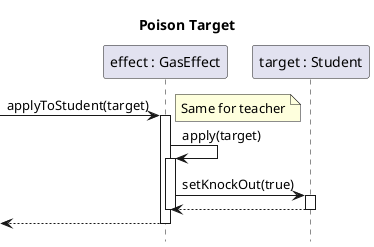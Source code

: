 @startuml effect-gas-apply

title Poison Target
hide footbox

participant "effect : GasEffect" as effect
participant "target : Student" as target

[-> effect ++: applyToStudent(target)
note right: Same for teacher
	effect -> effect ++: apply(target)
	effect -> target ++: setKnockOut(true)
	return
	deactivate
return

@enduml
